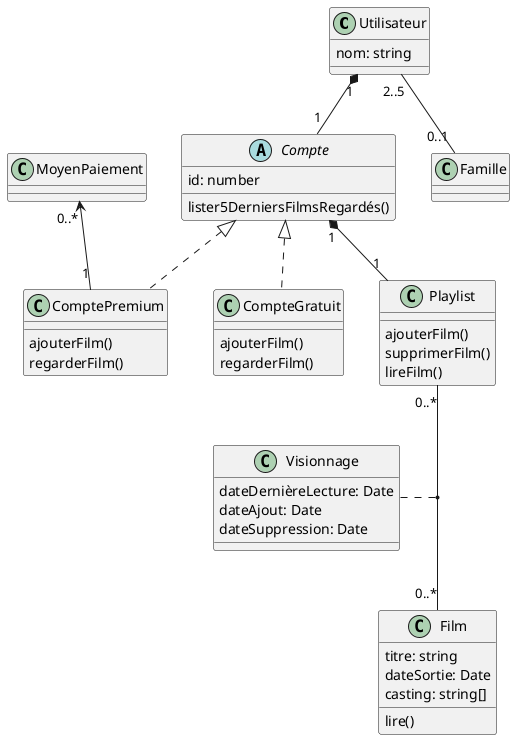 Il vous est demandé de mettre en place un service de streaming en ligne pour concurrencer
Amazon Prime Video (et oui, rien que ça).
Le site devra être accessible à tout utilisateur enregistré.
Il existe deux profils d’utilisateurs :
    • Compte découverte (gratuit)
    • Compte premium

Un utilisateur est défini par son nom et un numéro de compte (unique).
Pour les comptes premium les informations de paiement sont stockées.

Tout utilisateur doit pouvoir créer une playlist de films avec les contraintes suivantes :
    • Compte découverte : l’utilisateur ne peut ajouter qu’un seul film à sa playlist et ne peux
regarder qu’un film par jour.
    • Compte premium : pas de limite pour la playlist et le nombre de film qu’il peut regarder.

Il est possible pour les utilisateurs de créer une « famille » permettant d’obtenir une réduction sur
les tarifs du compte premium. Les familles peuvent être composées de maximum 5 personnes.

Tous les utilisateurs doivent avoir la capacité d’effectuer les opérations suivantes :
    • Ajouter un film à leur playlist : attention, la plateforme présente une particularité, l’utilisateur
ne peut regarder que les films contenus dans sa playlist
    • Regarder un film de leur playlist : à la fin du visionnage, le film est automatiquement
supprimé de la playlist
    • Le système devra permettre d’afficher la liste des 5 derniers films regardés.

Les films sont caractérisés par leur titre, une date de sortie et une liste d’acteurs.

@startuml

class Utilisateur {
    nom: string
}
abstract class Compte {
    id: number
    lister5DerniersFilmsRegardés()

}
class ComptePremium {
    ajouterFilm()
    regarderFilm()
}
class CompteGratuit {
    ajouterFilm()
    regarderFilm()
}
class Film {
    titre: string
    dateSortie: Date
    casting: string[]
    lire()
}
class Playlist {
    ajouterFilm()
    supprimerFilm()
    lireFilm()
}
class Visionnage {
    dateDernièreLecture: Date
    dateAjout: Date
    dateSuppression: Date
}

class Famille
class MoyenPaiement

Compte <|.. ComptePremium
Compte <|.. CompteGratuit

Utilisateur "1" *-- "1" Compte
Utilisateur "2..5" -- "0..1" Famille
Compte "1" *-- "1" Playlist
Playlist "0..*" -- "0..*" Film
Visionnage . (Playlist, Film)
MoyenPaiement "0..*" <-- "1" ComptePremium

@enduml